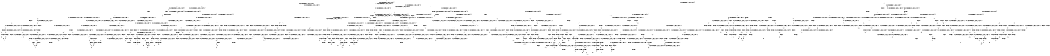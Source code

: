 digraph BCG {
size = "7, 10.5";
center = TRUE;
node [shape = circle];
0 [peripheries = 2];
0 -> 1 [label = "EX !0 !ATOMIC_EXCH_BRANCH (1, +1, TRUE, +0, 2, TRUE) !{0}"];
0 -> 2 [label = "EX !2 !ATOMIC_EXCH_BRANCH (1, +0, FALSE, +0, 1, TRUE) !{0}"];
0 -> 3 [label = "EX !1 !ATOMIC_EXCH_BRANCH (2, +1, TRUE, +0, 2, TRUE) !{0}"];
0 -> 4 [label = "EX !0 !ATOMIC_EXCH_BRANCH (1, +1, TRUE, +0, 2, TRUE) !{0}"];
1 -> 5 [label = "EX !2 !ATOMIC_EXCH_BRANCH (1, +0, FALSE, +0, 1, FALSE) !{0}"];
1 -> 6 [label = "EX !1 !ATOMIC_EXCH_BRANCH (2, +1, TRUE, +0, 2, TRUE) !{0}"];
1 -> 7 [label = "TERMINATE !0"];
2 -> 2 [label = "EX !2 !ATOMIC_EXCH_BRANCH (1, +0, FALSE, +0, 1, TRUE) !{0, 2}"];
2 -> 8 [label = "EX !0 !ATOMIC_EXCH_BRANCH (1, +1, TRUE, +0, 2, TRUE) !{0, 2}"];
2 -> 9 [label = "EX !1 !ATOMIC_EXCH_BRANCH (2, +1, TRUE, +0, 2, TRUE) !{0, 2}"];
2 -> 10 [label = "EX !0 !ATOMIC_EXCH_BRANCH (1, +1, TRUE, +0, 2, TRUE) !{0, 2}"];
3 -> 11 [label = "EX !0 !ATOMIC_EXCH_BRANCH (1, +1, TRUE, +0, 2, TRUE) !{0, 1}"];
3 -> 12 [label = "EX !2 !ATOMIC_EXCH_BRANCH (1, +0, FALSE, +0, 1, TRUE) !{0, 1}"];
3 -> 13 [label = "TERMINATE !1"];
3 -> 14 [label = "EX !0 !ATOMIC_EXCH_BRANCH (1, +1, TRUE, +0, 2, TRUE) !{0, 1}"];
4 -> 15 [label = "EX !2 !ATOMIC_EXCH_BRANCH (1, +0, FALSE, +0, 1, FALSE) !{0}"];
4 -> 16 [label = "EX !1 !ATOMIC_EXCH_BRANCH (2, +1, TRUE, +0, 2, TRUE) !{0}"];
4 -> 17 [label = "TERMINATE !0"];
5 -> 18 [label = "EX !2 !ATOMIC_EXCH_BRANCH (2, +0, FALSE, +0, 1, TRUE) !{0, 2}"];
5 -> 19 [label = "EX !1 !ATOMIC_EXCH_BRANCH (2, +1, TRUE, +0, 2, TRUE) !{0, 2}"];
5 -> 20 [label = "TERMINATE !0"];
6 -> 21 [label = "EX !2 !ATOMIC_EXCH_BRANCH (1, +0, FALSE, +0, 1, FALSE) !{0, 1}"];
6 -> 22 [label = "TERMINATE !0"];
6 -> 23 [label = "TERMINATE !1"];
7 -> 24 [label = "EX !1 !ATOMIC_EXCH_BRANCH (2, +1, TRUE, +0, 2, TRUE) !{1}"];
7 -> 25 [label = "EX !2 !ATOMIC_EXCH_BRANCH (1, +0, FALSE, +0, 1, FALSE) !{1}"];
7 -> 26 [label = "EX !1 !ATOMIC_EXCH_BRANCH (2, +1, TRUE, +0, 2, TRUE) !{1}"];
8 -> 5 [label = "EX !2 !ATOMIC_EXCH_BRANCH (1, +0, FALSE, +0, 1, FALSE) !{0, 2}"];
8 -> 27 [label = "EX !1 !ATOMIC_EXCH_BRANCH (2, +1, TRUE, +0, 2, TRUE) !{0, 2}"];
8 -> 28 [label = "TERMINATE !0"];
9 -> 12 [label = "EX !2 !ATOMIC_EXCH_BRANCH (1, +0, FALSE, +0, 1, TRUE) !{0, 1, 2}"];
9 -> 29 [label = "EX !0 !ATOMIC_EXCH_BRANCH (1, +1, TRUE, +0, 2, TRUE) !{0, 1, 2}"];
9 -> 30 [label = "TERMINATE !1"];
9 -> 31 [label = "EX !0 !ATOMIC_EXCH_BRANCH (1, +1, TRUE, +0, 2, TRUE) !{0, 1, 2}"];
10 -> 32 [label = "EX !2 !ATOMIC_EXCH_BRANCH (1, +0, FALSE, +0, 1, FALSE) !{0, 2}"];
10 -> 33 [label = "EX !2 !ATOMIC_EXCH_BRANCH (1, +0, FALSE, +0, 1, FALSE) !{0, 2}"];
10 -> 34 [label = "EX !1 !ATOMIC_EXCH_BRANCH (2, +1, TRUE, +0, 2, TRUE) !{0, 2}"];
10 -> 35 [label = "TERMINATE !0"];
11 -> 21 [label = "EX !2 !ATOMIC_EXCH_BRANCH (1, +0, FALSE, +0, 1, FALSE) !{0, 1}"];
11 -> 22 [label = "TERMINATE !0"];
11 -> 23 [label = "TERMINATE !1"];
12 -> 12 [label = "EX !2 !ATOMIC_EXCH_BRANCH (1, +0, FALSE, +0, 1, TRUE) !{0, 1, 2}"];
12 -> 29 [label = "EX !0 !ATOMIC_EXCH_BRANCH (1, +1, TRUE, +0, 2, TRUE) !{0, 1, 2}"];
12 -> 30 [label = "TERMINATE !1"];
12 -> 31 [label = "EX !0 !ATOMIC_EXCH_BRANCH (1, +1, TRUE, +0, 2, TRUE) !{0, 1, 2}"];
13 -> 36 [label = "EX !0 !ATOMIC_EXCH_BRANCH (1, +1, TRUE, +0, 2, TRUE) !{0}"];
13 -> 37 [label = "EX !2 !ATOMIC_EXCH_BRANCH (1, +0, FALSE, +0, 1, TRUE) !{0}"];
13 -> 38 [label = "EX !0 !ATOMIC_EXCH_BRANCH (1, +1, TRUE, +0, 2, TRUE) !{0}"];
14 -> 39 [label = "EX !2 !ATOMIC_EXCH_BRANCH (1, +0, FALSE, +0, 1, FALSE) !{0, 1}"];
14 -> 40 [label = "TERMINATE !0"];
14 -> 41 [label = "TERMINATE !1"];
15 -> 42 [label = "EX !2 !ATOMIC_EXCH_BRANCH (2, +0, FALSE, +0, 1, TRUE) !{0, 2}"];
15 -> 43 [label = "EX !1 !ATOMIC_EXCH_BRANCH (2, +1, TRUE, +0, 2, TRUE) !{0, 2}"];
15 -> 44 [label = "TERMINATE !0"];
16 -> 45 [label = "EX !2 !ATOMIC_EXCH_BRANCH (1, +0, FALSE, +0, 1, FALSE) !{0, 1}"];
16 -> 46 [label = "TERMINATE !0"];
16 -> 47 [label = "TERMINATE !1"];
17 -> 48 [label = "EX !1 !ATOMIC_EXCH_BRANCH (2, +1, TRUE, +0, 2, TRUE) !{1}"];
17 -> 49 [label = "EX !2 !ATOMIC_EXCH_BRANCH (1, +0, FALSE, +0, 1, FALSE) !{1}"];
18 -> 5 [label = "EX !2 !ATOMIC_EXCH_BRANCH (1, +0, FALSE, +0, 1, FALSE) !{0, 2}"];
18 -> 27 [label = "EX !1 !ATOMIC_EXCH_BRANCH (2, +1, TRUE, +0, 2, TRUE) !{0, 2}"];
18 -> 28 [label = "TERMINATE !0"];
19 -> 50 [label = "EX !2 !ATOMIC_EXCH_BRANCH (2, +0, FALSE, +0, 1, FALSE) !{0, 1, 2}"];
19 -> 51 [label = "TERMINATE !0"];
19 -> 52 [label = "TERMINATE !1"];
20 -> 53 [label = "EX !2 !ATOMIC_EXCH_BRANCH (2, +0, FALSE, +0, 1, TRUE) !{1, 2}"];
20 -> 54 [label = "EX !1 !ATOMIC_EXCH_BRANCH (2, +1, TRUE, +0, 2, TRUE) !{1, 2}"];
20 -> 55 [label = "EX !1 !ATOMIC_EXCH_BRANCH (2, +1, TRUE, +0, 2, TRUE) !{1, 2}"];
21 -> 50 [label = "EX !2 !ATOMIC_EXCH_BRANCH (2, +0, FALSE, +0, 1, FALSE) !{0, 1, 2}"];
21 -> 51 [label = "TERMINATE !0"];
21 -> 52 [label = "TERMINATE !1"];
22 -> 56 [label = "EX !2 !ATOMIC_EXCH_BRANCH (1, +0, FALSE, +0, 1, FALSE) !{1}"];
22 -> 57 [label = "TERMINATE !1"];
23 -> 58 [label = "EX !2 !ATOMIC_EXCH_BRANCH (1, +0, FALSE, +0, 1, FALSE) !{0}"];
23 -> 59 [label = "TERMINATE !0"];
24 -> 56 [label = "EX !2 !ATOMIC_EXCH_BRANCH (1, +0, FALSE, +0, 1, FALSE) !{1}"];
24 -> 57 [label = "TERMINATE !1"];
25 -> 53 [label = "EX !2 !ATOMIC_EXCH_BRANCH (2, +0, FALSE, +0, 1, TRUE) !{1, 2}"];
25 -> 54 [label = "EX !1 !ATOMIC_EXCH_BRANCH (2, +1, TRUE, +0, 2, TRUE) !{1, 2}"];
25 -> 55 [label = "EX !1 !ATOMIC_EXCH_BRANCH (2, +1, TRUE, +0, 2, TRUE) !{1, 2}"];
26 -> 60 [label = "EX !2 !ATOMIC_EXCH_BRANCH (1, +0, FALSE, +0, 1, FALSE) !{1}"];
26 -> 61 [label = "TERMINATE !1"];
27 -> 21 [label = "EX !2 !ATOMIC_EXCH_BRANCH (1, +0, FALSE, +0, 1, FALSE) !{0, 1, 2}"];
27 -> 62 [label = "TERMINATE !0"];
27 -> 63 [label = "TERMINATE !1"];
28 -> 25 [label = "EX !2 !ATOMIC_EXCH_BRANCH (1, +0, FALSE, +0, 1, FALSE) !{1, 2}"];
28 -> 64 [label = "EX !1 !ATOMIC_EXCH_BRANCH (2, +1, TRUE, +0, 2, TRUE) !{1, 2}"];
28 -> 65 [label = "EX !1 !ATOMIC_EXCH_BRANCH (2, +1, TRUE, +0, 2, TRUE) !{1, 2}"];
29 -> 21 [label = "EX !2 !ATOMIC_EXCH_BRANCH (1, +0, FALSE, +0, 1, FALSE) !{0, 1, 2}"];
29 -> 62 [label = "TERMINATE !0"];
29 -> 63 [label = "TERMINATE !1"];
30 -> 37 [label = "EX !2 !ATOMIC_EXCH_BRANCH (1, +0, FALSE, +0, 1, TRUE) !{0, 2}"];
30 -> 66 [label = "EX !0 !ATOMIC_EXCH_BRANCH (1, +1, TRUE, +0, 2, TRUE) !{0, 2}"];
30 -> 67 [label = "EX !0 !ATOMIC_EXCH_BRANCH (1, +1, TRUE, +0, 2, TRUE) !{0, 2}"];
31 -> 68 [label = "EX !2 !ATOMIC_EXCH_BRANCH (1, +0, FALSE, +0, 1, FALSE) !{0, 1, 2}"];
31 -> 69 [label = "TERMINATE !0"];
31 -> 70 [label = "TERMINATE !1"];
32 -> 71 [label = "EX !2 !ATOMIC_EXCH_BRANCH (2, +0, FALSE, +0, 1, TRUE) !{0, 2}"];
32 -> 72 [label = "EX !1 !ATOMIC_EXCH_BRANCH (2, +1, TRUE, +0, 2, TRUE) !{0, 2}"];
32 -> 73 [label = "TERMINATE !0"];
33 -> 71 [label = "EX !2 !ATOMIC_EXCH_BRANCH (2, +0, FALSE, +0, 1, TRUE) !{0, 2}"];
33 -> 74 [label = "EX !2 !ATOMIC_EXCH_BRANCH (2, +0, FALSE, +0, 1, TRUE) !{0, 2}"];
33 -> 75 [label = "EX !1 !ATOMIC_EXCH_BRANCH (2, +1, TRUE, +0, 2, TRUE) !{0, 2}"];
33 -> 76 [label = "TERMINATE !0"];
34 -> 77 [label = "EX !2 !ATOMIC_EXCH_BRANCH (1, +0, FALSE, +0, 1, FALSE) !{0, 1, 2}"];
34 -> 78 [label = "TERMINATE !0"];
34 -> 79 [label = "TERMINATE !1"];
35 -> 80 [label = "EX !2 !ATOMIC_EXCH_BRANCH (1, +0, FALSE, +0, 1, FALSE) !{1, 2}"];
35 -> 81 [label = "EX !1 !ATOMIC_EXCH_BRANCH (2, +1, TRUE, +0, 2, TRUE) !{1, 2}"];
36 -> 58 [label = "EX !2 !ATOMIC_EXCH_BRANCH (1, +0, FALSE, +0, 1, FALSE) !{0}"];
36 -> 59 [label = "TERMINATE !0"];
37 -> 37 [label = "EX !2 !ATOMIC_EXCH_BRANCH (1, +0, FALSE, +0, 1, TRUE) !{0, 2}"];
37 -> 66 [label = "EX !0 !ATOMIC_EXCH_BRANCH (1, +1, TRUE, +0, 2, TRUE) !{0, 2}"];
37 -> 67 [label = "EX !0 !ATOMIC_EXCH_BRANCH (1, +1, TRUE, +0, 2, TRUE) !{0, 2}"];
38 -> 82 [label = "EX !2 !ATOMIC_EXCH_BRANCH (1, +0, FALSE, +0, 1, FALSE) !{0}"];
38 -> 83 [label = "TERMINATE !0"];
39 -> 84 [label = "EX !2 !ATOMIC_EXCH_BRANCH (2, +0, FALSE, +0, 1, FALSE) !{0, 1, 2}"];
39 -> 85 [label = "TERMINATE !0"];
39 -> 86 [label = "TERMINATE !1"];
40 -> 87 [label = "EX !2 !ATOMIC_EXCH_BRANCH (1, +0, FALSE, +0, 1, FALSE) !{1}"];
40 -> 88 [label = "TERMINATE !1"];
41 -> 89 [label = "EX !2 !ATOMIC_EXCH_BRANCH (1, +0, FALSE, +0, 1, FALSE) !{0}"];
41 -> 90 [label = "TERMINATE !0"];
42 -> 15 [label = "EX !2 !ATOMIC_EXCH_BRANCH (1, +0, FALSE, +0, 1, FALSE) !{0, 2}"];
42 -> 91 [label = "EX !1 !ATOMIC_EXCH_BRANCH (2, +1, TRUE, +0, 2, TRUE) !{0, 2}"];
42 -> 92 [label = "TERMINATE !0"];
43 -> 93 [label = "EX !2 !ATOMIC_EXCH_BRANCH (2, +0, FALSE, +0, 1, FALSE) !{0, 1, 2}"];
43 -> 94 [label = "TERMINATE !0"];
43 -> 95 [label = "TERMINATE !1"];
44 -> 96 [label = "EX !2 !ATOMIC_EXCH_BRANCH (2, +0, FALSE, +0, 1, TRUE) !{1, 2}"];
44 -> 97 [label = "EX !1 !ATOMIC_EXCH_BRANCH (2, +1, TRUE, +0, 2, TRUE) !{1, 2}"];
45 -> 93 [label = "EX !2 !ATOMIC_EXCH_BRANCH (2, +0, FALSE, +0, 1, FALSE) !{0, 1, 2}"];
45 -> 94 [label = "TERMINATE !0"];
45 -> 95 [label = "TERMINATE !1"];
46 -> 98 [label = "EX !2 !ATOMIC_EXCH_BRANCH (1, +0, FALSE, +0, 1, FALSE) !{1}"];
46 -> 99 [label = "TERMINATE !1"];
47 -> 82 [label = "EX !2 !ATOMIC_EXCH_BRANCH (1, +0, FALSE, +0, 1, FALSE) !{0}"];
47 -> 83 [label = "TERMINATE !0"];
48 -> 98 [label = "EX !2 !ATOMIC_EXCH_BRANCH (1, +0, FALSE, +0, 1, FALSE) !{1}"];
48 -> 99 [label = "TERMINATE !1"];
49 -> 96 [label = "EX !2 !ATOMIC_EXCH_BRANCH (2, +0, FALSE, +0, 1, TRUE) !{1, 2}"];
49 -> 97 [label = "EX !1 !ATOMIC_EXCH_BRANCH (2, +1, TRUE, +0, 2, TRUE) !{1, 2}"];
50 -> 100 [label = "TERMINATE !0"];
50 -> 101 [label = "TERMINATE !2"];
50 -> 102 [label = "TERMINATE !1"];
51 -> 103 [label = "EX !2 !ATOMIC_EXCH_BRANCH (2, +0, FALSE, +0, 1, FALSE) !{1, 2}"];
51 -> 104 [label = "TERMINATE !1"];
52 -> 105 [label = "EX !2 !ATOMIC_EXCH_BRANCH (2, +0, FALSE, +0, 1, FALSE) !{0, 2}"];
52 -> 106 [label = "TERMINATE !0"];
53 -> 25 [label = "EX !2 !ATOMIC_EXCH_BRANCH (1, +0, FALSE, +0, 1, FALSE) !{1, 2}"];
53 -> 64 [label = "EX !1 !ATOMIC_EXCH_BRANCH (2, +1, TRUE, +0, 2, TRUE) !{1, 2}"];
53 -> 65 [label = "EX !1 !ATOMIC_EXCH_BRANCH (2, +1, TRUE, +0, 2, TRUE) !{1, 2}"];
54 -> 103 [label = "EX !2 !ATOMIC_EXCH_BRANCH (2, +0, FALSE, +0, 1, FALSE) !{1, 2}"];
54 -> 104 [label = "TERMINATE !1"];
55 -> 107 [label = "EX !2 !ATOMIC_EXCH_BRANCH (2, +0, FALSE, +0, 1, FALSE) !{1, 2}"];
55 -> 108 [label = "EX !2 !ATOMIC_EXCH_BRANCH (2, +0, FALSE, +0, 1, FALSE) !{1, 2}"];
55 -> 109 [label = "TERMINATE !1"];
56 -> 103 [label = "EX !2 !ATOMIC_EXCH_BRANCH (2, +0, FALSE, +0, 1, FALSE) !{1, 2}"];
56 -> 104 [label = "TERMINATE !1"];
57 -> 110 [label = "EX !2 !ATOMIC_EXCH_BRANCH (1, +0, FALSE, +0, 1, FALSE) !{2}"];
57 -> 111 [label = "EX !2 !ATOMIC_EXCH_BRANCH (1, +0, FALSE, +0, 1, FALSE) !{2}"];
58 -> 105 [label = "EX !2 !ATOMIC_EXCH_BRANCH (2, +0, FALSE, +0, 1, FALSE) !{0, 2}"];
58 -> 106 [label = "TERMINATE !0"];
59 -> 112 [label = "EX !2 !ATOMIC_EXCH_BRANCH (1, +0, FALSE, +0, 1, FALSE) !{1, 2}"];
60 -> 113 [label = "EX !2 !ATOMIC_EXCH_BRANCH (2, +0, FALSE, +0, 1, FALSE) !{1, 2}"];
60 -> 114 [label = "TERMINATE !1"];
61 -> 115 [label = "EX !2 !ATOMIC_EXCH_BRANCH (1, +0, FALSE, +0, 1, FALSE) !{2}"];
62 -> 56 [label = "EX !2 !ATOMIC_EXCH_BRANCH (1, +0, FALSE, +0, 1, FALSE) !{1, 2}"];
62 -> 116 [label = "TERMINATE !1"];
63 -> 58 [label = "EX !2 !ATOMIC_EXCH_BRANCH (1, +0, FALSE, +0, 1, FALSE) !{0, 2}"];
63 -> 117 [label = "TERMINATE !0"];
64 -> 56 [label = "EX !2 !ATOMIC_EXCH_BRANCH (1, +0, FALSE, +0, 1, FALSE) !{1, 2}"];
64 -> 116 [label = "TERMINATE !1"];
65 -> 118 [label = "EX !2 !ATOMIC_EXCH_BRANCH (1, +0, FALSE, +0, 1, FALSE) !{1, 2}"];
65 -> 119 [label = "EX !2 !ATOMIC_EXCH_BRANCH (1, +0, FALSE, +0, 1, FALSE) !{1, 2}"];
65 -> 120 [label = "TERMINATE !1"];
66 -> 58 [label = "EX !2 !ATOMIC_EXCH_BRANCH (1, +0, FALSE, +0, 1, FALSE) !{0, 2}"];
66 -> 117 [label = "TERMINATE !0"];
67 -> 121 [label = "EX !2 !ATOMIC_EXCH_BRANCH (1, +0, FALSE, +0, 1, FALSE) !{0, 2}"];
67 -> 122 [label = "EX !2 !ATOMIC_EXCH_BRANCH (1, +0, FALSE, +0, 1, FALSE) !{0, 2}"];
67 -> 123 [label = "TERMINATE !0"];
68 -> 124 [label = "EX !2 !ATOMIC_EXCH_BRANCH (2, +0, FALSE, +0, 1, FALSE) !{0, 1, 2}"];
68 -> 125 [label = "TERMINATE !0"];
68 -> 126 [label = "TERMINATE !1"];
69 -> 127 [label = "EX !2 !ATOMIC_EXCH_BRANCH (1, +0, FALSE, +0, 1, FALSE) !{1, 2}"];
69 -> 128 [label = "TERMINATE !1"];
70 -> 129 [label = "EX !2 !ATOMIC_EXCH_BRANCH (1, +0, FALSE, +0, 1, FALSE) !{0, 2}"];
70 -> 130 [label = "TERMINATE !0"];
71 -> 32 [label = "EX !2 !ATOMIC_EXCH_BRANCH (1, +0, FALSE, +0, 1, FALSE) !{0, 2}"];
71 -> 131 [label = "EX !1 !ATOMIC_EXCH_BRANCH (2, +1, TRUE, +0, 2, TRUE) !{0, 2}"];
71 -> 132 [label = "TERMINATE !0"];
72 -> 133 [label = "EX !2 !ATOMIC_EXCH_BRANCH (2, +0, FALSE, +0, 1, FALSE) !{0, 1, 2}"];
72 -> 134 [label = "TERMINATE !0"];
72 -> 135 [label = "TERMINATE !1"];
73 -> 136 [label = "EX !2 !ATOMIC_EXCH_BRANCH (2, +0, FALSE, +0, 1, TRUE) !{1, 2}"];
73 -> 137 [label = "EX !1 !ATOMIC_EXCH_BRANCH (2, +1, TRUE, +0, 2, TRUE) !{1, 2}"];
74 -> 32 [label = "EX !2 !ATOMIC_EXCH_BRANCH (1, +0, FALSE, +0, 1, FALSE) !{0, 2}"];
74 -> 33 [label = "EX !2 !ATOMIC_EXCH_BRANCH (1, +0, FALSE, +0, 1, FALSE) !{0, 2}"];
74 -> 34 [label = "EX !1 !ATOMIC_EXCH_BRANCH (2, +1, TRUE, +0, 2, TRUE) !{0, 2}"];
74 -> 35 [label = "TERMINATE !0"];
75 -> 138 [label = "EX !2 !ATOMIC_EXCH_BRANCH (2, +0, FALSE, +0, 1, FALSE) !{0, 1, 2}"];
75 -> 139 [label = "TERMINATE !0"];
75 -> 140 [label = "TERMINATE !1"];
76 -> 141 [label = "EX !2 !ATOMIC_EXCH_BRANCH (2, +0, FALSE, +0, 1, TRUE) !{1, 2}"];
76 -> 142 [label = "EX !1 !ATOMIC_EXCH_BRANCH (2, +1, TRUE, +0, 2, TRUE) !{1, 2}"];
77 -> 138 [label = "EX !2 !ATOMIC_EXCH_BRANCH (2, +0, FALSE, +0, 1, FALSE) !{0, 1, 2}"];
77 -> 139 [label = "TERMINATE !0"];
77 -> 140 [label = "TERMINATE !1"];
78 -> 143 [label = "EX !2 !ATOMIC_EXCH_BRANCH (1, +0, FALSE, +0, 1, FALSE) !{1, 2}"];
78 -> 144 [label = "TERMINATE !1"];
79 -> 121 [label = "EX !2 !ATOMIC_EXCH_BRANCH (1, +0, FALSE, +0, 1, FALSE) !{0, 2}"];
79 -> 122 [label = "EX !2 !ATOMIC_EXCH_BRANCH (1, +0, FALSE, +0, 1, FALSE) !{0, 2}"];
79 -> 123 [label = "TERMINATE !0"];
80 -> 141 [label = "EX !2 !ATOMIC_EXCH_BRANCH (2, +0, FALSE, +0, 1, TRUE) !{1, 2}"];
80 -> 142 [label = "EX !1 !ATOMIC_EXCH_BRANCH (2, +1, TRUE, +0, 2, TRUE) !{1, 2}"];
81 -> 143 [label = "EX !2 !ATOMIC_EXCH_BRANCH (1, +0, FALSE, +0, 1, FALSE) !{1, 2}"];
81 -> 144 [label = "TERMINATE !1"];
82 -> 145 [label = "EX !2 !ATOMIC_EXCH_BRANCH (2, +0, FALSE, +0, 1, FALSE) !{0, 2}"];
82 -> 146 [label = "TERMINATE !0"];
83 -> 147 [label = "EX !2 !ATOMIC_EXCH_BRANCH (1, +0, FALSE, +0, 1, FALSE) !{1, 2}"];
84 -> 148 [label = "TERMINATE !0"];
84 -> 149 [label = "TERMINATE !2"];
84 -> 150 [label = "TERMINATE !1"];
85 -> 151 [label = "EX !2 !ATOMIC_EXCH_BRANCH (2, +0, FALSE, +0, 1, FALSE) !{1, 2}"];
85 -> 152 [label = "TERMINATE !1"];
86 -> 153 [label = "EX !2 !ATOMIC_EXCH_BRANCH (2, +0, FALSE, +0, 1, FALSE) !{0, 2}"];
86 -> 154 [label = "TERMINATE !0"];
87 -> 151 [label = "EX !2 !ATOMIC_EXCH_BRANCH (2, +0, FALSE, +0, 1, FALSE) !{1, 2}"];
87 -> 152 [label = "TERMINATE !1"];
88 -> 155 [label = "EX !2 !ATOMIC_EXCH_BRANCH (1, +0, FALSE, +0, 1, FALSE) !{2}"];
89 -> 153 [label = "EX !2 !ATOMIC_EXCH_BRANCH (2, +0, FALSE, +0, 1, FALSE) !{0, 2}"];
89 -> 154 [label = "TERMINATE !0"];
90 -> 156 [label = "EX !2 !ATOMIC_EXCH_BRANCH (1, +0, FALSE, +0, 1, FALSE) !{1, 2}"];
91 -> 45 [label = "EX !2 !ATOMIC_EXCH_BRANCH (1, +0, FALSE, +0, 1, FALSE) !{0, 1, 2}"];
91 -> 157 [label = "TERMINATE !0"];
91 -> 158 [label = "TERMINATE !1"];
92 -> 49 [label = "EX !2 !ATOMIC_EXCH_BRANCH (1, +0, FALSE, +0, 1, FALSE) !{1, 2}"];
92 -> 159 [label = "EX !1 !ATOMIC_EXCH_BRANCH (2, +1, TRUE, +0, 2, TRUE) !{1, 2}"];
93 -> 160 [label = "TERMINATE !0"];
93 -> 161 [label = "TERMINATE !2"];
93 -> 162 [label = "TERMINATE !1"];
94 -> 163 [label = "EX !2 !ATOMIC_EXCH_BRANCH (2, +0, FALSE, +0, 1, FALSE) !{1, 2}"];
94 -> 164 [label = "TERMINATE !1"];
95 -> 145 [label = "EX !2 !ATOMIC_EXCH_BRANCH (2, +0, FALSE, +0, 1, FALSE) !{0, 2}"];
95 -> 146 [label = "TERMINATE !0"];
96 -> 49 [label = "EX !2 !ATOMIC_EXCH_BRANCH (1, +0, FALSE, +0, 1, FALSE) !{1, 2}"];
96 -> 159 [label = "EX !1 !ATOMIC_EXCH_BRANCH (2, +1, TRUE, +0, 2, TRUE) !{1, 2}"];
97 -> 163 [label = "EX !2 !ATOMIC_EXCH_BRANCH (2, +0, FALSE, +0, 1, FALSE) !{1, 2}"];
97 -> 164 [label = "TERMINATE !1"];
98 -> 163 [label = "EX !2 !ATOMIC_EXCH_BRANCH (2, +0, FALSE, +0, 1, FALSE) !{1, 2}"];
98 -> 164 [label = "TERMINATE !1"];
99 -> 165 [label = "EX !2 !ATOMIC_EXCH_BRANCH (1, +0, FALSE, +0, 1, FALSE) !{2}"];
100 -> 166 [label = "TERMINATE !2"];
100 -> 167 [label = "TERMINATE !1"];
101 -> 168 [label = "TERMINATE !0"];
101 -> 169 [label = "TERMINATE !1"];
102 -> 170 [label = "TERMINATE !0"];
102 -> 171 [label = "TERMINATE !2"];
103 -> 166 [label = "TERMINATE !2"];
103 -> 167 [label = "TERMINATE !1"];
104 -> 172 [label = "EX !2 !ATOMIC_EXCH_BRANCH (2, +0, FALSE, +0, 1, FALSE) !{2}"];
104 -> 173 [label = "EX !2 !ATOMIC_EXCH_BRANCH (2, +0, FALSE, +0, 1, FALSE) !{2}"];
105 -> 170 [label = "TERMINATE !0"];
105 -> 171 [label = "TERMINATE !2"];
106 -> 174 [label = "EX !2 !ATOMIC_EXCH_BRANCH (2, +0, FALSE, +0, 1, FALSE) !{1, 2}"];
107 -> 175 [label = "TERMINATE !2"];
107 -> 176 [label = "TERMINATE !1"];
108 -> 177 [label = "TERMINATE !2"];
108 -> 178 [label = "TERMINATE !1"];
109 -> 179 [label = "EX !2 !ATOMIC_EXCH_BRANCH (2, +0, FALSE, +0, 1, FALSE) !{2}"];
110 -> 172 [label = "EX !2 !ATOMIC_EXCH_BRANCH (2, +0, FALSE, +0, 1, FALSE) !{2}"];
110 -> 173 [label = "EX !2 !ATOMIC_EXCH_BRANCH (2, +0, FALSE, +0, 1, FALSE) !{2}"];
111 -> 173 [label = "EX !2 !ATOMIC_EXCH_BRANCH (2, +0, FALSE, +0, 1, FALSE) !{2}"];
112 -> 174 [label = "EX !2 !ATOMIC_EXCH_BRANCH (2, +0, FALSE, +0, 1, FALSE) !{1, 2}"];
113 -> 180 [label = "TERMINATE !2"];
113 -> 181 [label = "TERMINATE !1"];
114 -> 182 [label = "EX !2 !ATOMIC_EXCH_BRANCH (2, +0, FALSE, +0, 1, FALSE) !{2}"];
115 -> 182 [label = "EX !2 !ATOMIC_EXCH_BRANCH (2, +0, FALSE, +0, 1, FALSE) !{2}"];
116 -> 110 [label = "EX !2 !ATOMIC_EXCH_BRANCH (1, +0, FALSE, +0, 1, FALSE) !{2}"];
116 -> 111 [label = "EX !2 !ATOMIC_EXCH_BRANCH (1, +0, FALSE, +0, 1, FALSE) !{2}"];
117 -> 112 [label = "EX !2 !ATOMIC_EXCH_BRANCH (1, +0, FALSE, +0, 1, FALSE) !{1, 2}"];
118 -> 107 [label = "EX !2 !ATOMIC_EXCH_BRANCH (2, +0, FALSE, +0, 1, FALSE) !{1, 2}"];
118 -> 183 [label = "TERMINATE !1"];
119 -> 107 [label = "EX !2 !ATOMIC_EXCH_BRANCH (2, +0, FALSE, +0, 1, FALSE) !{1, 2}"];
119 -> 108 [label = "EX !2 !ATOMIC_EXCH_BRANCH (2, +0, FALSE, +0, 1, FALSE) !{1, 2}"];
119 -> 109 [label = "TERMINATE !1"];
120 -> 184 [label = "EX !2 !ATOMIC_EXCH_BRANCH (1, +0, FALSE, +0, 1, FALSE) !{2}"];
121 -> 185 [label = "EX !2 !ATOMIC_EXCH_BRANCH (2, +0, FALSE, +0, 1, FALSE) !{0, 2}"];
121 -> 186 [label = "TERMINATE !0"];
122 -> 185 [label = "EX !2 !ATOMIC_EXCH_BRANCH (2, +0, FALSE, +0, 1, FALSE) !{0, 2}"];
122 -> 187 [label = "EX !2 !ATOMIC_EXCH_BRANCH (2, +0, FALSE, +0, 1, FALSE) !{0, 2}"];
122 -> 188 [label = "TERMINATE !0"];
123 -> 189 [label = "EX !2 !ATOMIC_EXCH_BRANCH (1, +0, FALSE, +0, 1, FALSE) !{1, 2}"];
124 -> 190 [label = "TERMINATE !0"];
124 -> 191 [label = "TERMINATE !2"];
124 -> 192 [label = "TERMINATE !1"];
125 -> 193 [label = "EX !2 !ATOMIC_EXCH_BRANCH (2, +0, FALSE, +0, 1, FALSE) !{1, 2}"];
125 -> 194 [label = "TERMINATE !1"];
126 -> 195 [label = "EX !2 !ATOMIC_EXCH_BRANCH (2, +0, FALSE, +0, 1, FALSE) !{0, 2}"];
126 -> 196 [label = "TERMINATE !0"];
127 -> 193 [label = "EX !2 !ATOMIC_EXCH_BRANCH (2, +0, FALSE, +0, 1, FALSE) !{1, 2}"];
127 -> 194 [label = "TERMINATE !1"];
128 -> 197 [label = "EX !2 !ATOMIC_EXCH_BRANCH (1, +0, FALSE, +0, 1, FALSE) !{2}"];
129 -> 195 [label = "EX !2 !ATOMIC_EXCH_BRANCH (2, +0, FALSE, +0, 1, FALSE) !{0, 2}"];
129 -> 196 [label = "TERMINATE !0"];
130 -> 198 [label = "EX !2 !ATOMIC_EXCH_BRANCH (1, +0, FALSE, +0, 1, FALSE) !{1, 2}"];
131 -> 199 [label = "EX !2 !ATOMIC_EXCH_BRANCH (1, +0, FALSE, +0, 1, FALSE) !{0, 1, 2}"];
131 -> 200 [label = "TERMINATE !0"];
131 -> 201 [label = "TERMINATE !1"];
132 -> 202 [label = "EX !2 !ATOMIC_EXCH_BRANCH (1, +0, FALSE, +0, 1, FALSE) !{1, 2}"];
132 -> 203 [label = "EX !1 !ATOMIC_EXCH_BRANCH (2, +1, TRUE, +0, 2, TRUE) !{1, 2}"];
133 -> 204 [label = "TERMINATE !0"];
133 -> 205 [label = "TERMINATE !2"];
133 -> 206 [label = "TERMINATE !1"];
134 -> 207 [label = "EX !2 !ATOMIC_EXCH_BRANCH (2, +0, FALSE, +0, 1, FALSE) !{1, 2}"];
134 -> 208 [label = "TERMINATE !1"];
135 -> 185 [label = "EX !2 !ATOMIC_EXCH_BRANCH (2, +0, FALSE, +0, 1, FALSE) !{0, 2}"];
135 -> 186 [label = "TERMINATE !0"];
136 -> 202 [label = "EX !2 !ATOMIC_EXCH_BRANCH (1, +0, FALSE, +0, 1, FALSE) !{1, 2}"];
136 -> 203 [label = "EX !1 !ATOMIC_EXCH_BRANCH (2, +1, TRUE, +0, 2, TRUE) !{1, 2}"];
137 -> 207 [label = "EX !2 !ATOMIC_EXCH_BRANCH (2, +0, FALSE, +0, 1, FALSE) !{1, 2}"];
137 -> 208 [label = "TERMINATE !1"];
138 -> 209 [label = "TERMINATE !0"];
138 -> 210 [label = "TERMINATE !2"];
138 -> 211 [label = "TERMINATE !1"];
139 -> 212 [label = "EX !2 !ATOMIC_EXCH_BRANCH (2, +0, FALSE, +0, 1, FALSE) !{1, 2}"];
139 -> 213 [label = "TERMINATE !1"];
140 -> 185 [label = "EX !2 !ATOMIC_EXCH_BRANCH (2, +0, FALSE, +0, 1, FALSE) !{0, 2}"];
140 -> 187 [label = "EX !2 !ATOMIC_EXCH_BRANCH (2, +0, FALSE, +0, 1, FALSE) !{0, 2}"];
140 -> 188 [label = "TERMINATE !0"];
141 -> 80 [label = "EX !2 !ATOMIC_EXCH_BRANCH (1, +0, FALSE, +0, 1, FALSE) !{1, 2}"];
141 -> 81 [label = "EX !1 !ATOMIC_EXCH_BRANCH (2, +1, TRUE, +0, 2, TRUE) !{1, 2}"];
142 -> 212 [label = "EX !2 !ATOMIC_EXCH_BRANCH (2, +0, FALSE, +0, 1, FALSE) !{1, 2}"];
142 -> 213 [label = "TERMINATE !1"];
143 -> 212 [label = "EX !2 !ATOMIC_EXCH_BRANCH (2, +0, FALSE, +0, 1, FALSE) !{1, 2}"];
143 -> 213 [label = "TERMINATE !1"];
144 -> 214 [label = "EX !2 !ATOMIC_EXCH_BRANCH (1, +0, FALSE, +0, 1, FALSE) !{2}"];
145 -> 215 [label = "TERMINATE !0"];
145 -> 216 [label = "TERMINATE !2"];
146 -> 217 [label = "EX !2 !ATOMIC_EXCH_BRANCH (2, +0, FALSE, +0, 1, FALSE) !{1, 2}"];
147 -> 217 [label = "EX !2 !ATOMIC_EXCH_BRANCH (2, +0, FALSE, +0, 1, FALSE) !{1, 2}"];
148 -> 218 [label = "TERMINATE !2"];
148 -> 219 [label = "TERMINATE !1"];
149 -> 220 [label = "TERMINATE !0"];
149 -> 221 [label = "TERMINATE !1"];
150 -> 222 [label = "TERMINATE !0"];
150 -> 223 [label = "TERMINATE !2"];
151 -> 218 [label = "TERMINATE !2"];
151 -> 219 [label = "TERMINATE !1"];
152 -> 224 [label = "EX !2 !ATOMIC_EXCH_BRANCH (2, +0, FALSE, +0, 1, FALSE) !{2}"];
153 -> 222 [label = "TERMINATE !0"];
153 -> 223 [label = "TERMINATE !2"];
154 -> 225 [label = "EX !2 !ATOMIC_EXCH_BRANCH (2, +0, FALSE, +0, 1, FALSE) !{1, 2}"];
155 -> 224 [label = "EX !2 !ATOMIC_EXCH_BRANCH (2, +0, FALSE, +0, 1, FALSE) !{2}"];
156 -> 225 [label = "EX !2 !ATOMIC_EXCH_BRANCH (2, +0, FALSE, +0, 1, FALSE) !{1, 2}"];
157 -> 98 [label = "EX !2 !ATOMIC_EXCH_BRANCH (1, +0, FALSE, +0, 1, FALSE) !{1, 2}"];
157 -> 226 [label = "TERMINATE !1"];
158 -> 82 [label = "EX !2 !ATOMIC_EXCH_BRANCH (1, +0, FALSE, +0, 1, FALSE) !{0, 2}"];
158 -> 227 [label = "TERMINATE !0"];
159 -> 98 [label = "EX !2 !ATOMIC_EXCH_BRANCH (1, +0, FALSE, +0, 1, FALSE) !{1, 2}"];
159 -> 226 [label = "TERMINATE !1"];
160 -> 228 [label = "TERMINATE !2"];
160 -> 229 [label = "TERMINATE !1"];
161 -> 230 [label = "TERMINATE !0"];
161 -> 231 [label = "TERMINATE !1"];
162 -> 215 [label = "TERMINATE !0"];
162 -> 216 [label = "TERMINATE !2"];
163 -> 228 [label = "TERMINATE !2"];
163 -> 229 [label = "TERMINATE !1"];
164 -> 232 [label = "EX !2 !ATOMIC_EXCH_BRANCH (2, +0, FALSE, +0, 1, FALSE) !{2}"];
165 -> 232 [label = "EX !2 !ATOMIC_EXCH_BRANCH (2, +0, FALSE, +0, 1, FALSE) !{2}"];
166 -> 233 [label = "TERMINATE !1"];
167 -> 234 [label = "TERMINATE !2"];
168 -> 233 [label = "TERMINATE !1"];
169 -> 235 [label = "TERMINATE !0"];
170 -> 236 [label = "TERMINATE !2"];
171 -> 235 [label = "TERMINATE !0"];
172 -> 234 [label = "TERMINATE !2"];
173 -> 237 [label = "TERMINATE !2"];
174 -> 236 [label = "TERMINATE !2"];
175 -> 238 [label = "TERMINATE !1"];
176 -> 239 [label = "TERMINATE !2"];
177 -> 240 [label = "TERMINATE !1"];
178 -> 241 [label = "TERMINATE !2"];
179 -> 241 [label = "TERMINATE !2"];
180 -> 242 [label = "TERMINATE !1"];
181 -> 243 [label = "TERMINATE !2"];
182 -> 243 [label = "TERMINATE !2"];
183 -> 244 [label = "EX !2 !ATOMIC_EXCH_BRANCH (2, +0, FALSE, +0, 1, FALSE) !{2}"];
184 -> 179 [label = "EX !2 !ATOMIC_EXCH_BRANCH (2, +0, FALSE, +0, 1, FALSE) !{2}"];
185 -> 245 [label = "TERMINATE !0"];
185 -> 246 [label = "TERMINATE !2"];
186 -> 247 [label = "EX !2 !ATOMIC_EXCH_BRANCH (2, +0, FALSE, +0, 1, FALSE) !{1, 2}"];
187 -> 248 [label = "TERMINATE !0"];
187 -> 249 [label = "TERMINATE !2"];
188 -> 250 [label = "EX !2 !ATOMIC_EXCH_BRANCH (2, +0, FALSE, +0, 1, FALSE) !{1, 2}"];
189 -> 250 [label = "EX !2 !ATOMIC_EXCH_BRANCH (2, +0, FALSE, +0, 1, FALSE) !{1, 2}"];
190 -> 251 [label = "TERMINATE !2"];
190 -> 252 [label = "TERMINATE !1"];
191 -> 253 [label = "TERMINATE !0"];
191 -> 254 [label = "TERMINATE !1"];
192 -> 255 [label = "TERMINATE !0"];
192 -> 256 [label = "TERMINATE !2"];
193 -> 251 [label = "TERMINATE !2"];
193 -> 252 [label = "TERMINATE !1"];
194 -> 257 [label = "EX !2 !ATOMIC_EXCH_BRANCH (2, +0, FALSE, +0, 1, FALSE) !{2}"];
195 -> 255 [label = "TERMINATE !0"];
195 -> 256 [label = "TERMINATE !2"];
196 -> 258 [label = "EX !2 !ATOMIC_EXCH_BRANCH (2, +0, FALSE, +0, 1, FALSE) !{1, 2}"];
197 -> 257 [label = "EX !2 !ATOMIC_EXCH_BRANCH (2, +0, FALSE, +0, 1, FALSE) !{2}"];
198 -> 258 [label = "EX !2 !ATOMIC_EXCH_BRANCH (2, +0, FALSE, +0, 1, FALSE) !{1, 2}"];
199 -> 133 [label = "EX !2 !ATOMIC_EXCH_BRANCH (2, +0, FALSE, +0, 1, FALSE) !{0, 1, 2}"];
199 -> 134 [label = "TERMINATE !0"];
199 -> 135 [label = "TERMINATE !1"];
200 -> 259 [label = "EX !2 !ATOMIC_EXCH_BRANCH (1, +0, FALSE, +0, 1, FALSE) !{1, 2}"];
200 -> 260 [label = "TERMINATE !1"];
201 -> 121 [label = "EX !2 !ATOMIC_EXCH_BRANCH (1, +0, FALSE, +0, 1, FALSE) !{0, 2}"];
201 -> 261 [label = "TERMINATE !0"];
202 -> 136 [label = "EX !2 !ATOMIC_EXCH_BRANCH (2, +0, FALSE, +0, 1, TRUE) !{1, 2}"];
202 -> 137 [label = "EX !1 !ATOMIC_EXCH_BRANCH (2, +1, TRUE, +0, 2, TRUE) !{1, 2}"];
203 -> 259 [label = "EX !2 !ATOMIC_EXCH_BRANCH (1, +0, FALSE, +0, 1, FALSE) !{1, 2}"];
203 -> 260 [label = "TERMINATE !1"];
204 -> 262 [label = "TERMINATE !2"];
204 -> 263 [label = "TERMINATE !1"];
205 -> 264 [label = "TERMINATE !0"];
205 -> 265 [label = "TERMINATE !1"];
206 -> 245 [label = "TERMINATE !0"];
206 -> 246 [label = "TERMINATE !2"];
207 -> 262 [label = "TERMINATE !2"];
207 -> 263 [label = "TERMINATE !1"];
208 -> 266 [label = "EX !2 !ATOMIC_EXCH_BRANCH (2, +0, FALSE, +0, 1, FALSE) !{2}"];
209 -> 267 [label = "TERMINATE !2"];
209 -> 268 [label = "TERMINATE !1"];
210 -> 269 [label = "TERMINATE !0"];
210 -> 270 [label = "TERMINATE !1"];
211 -> 248 [label = "TERMINATE !0"];
211 -> 249 [label = "TERMINATE !2"];
212 -> 267 [label = "TERMINATE !2"];
212 -> 268 [label = "TERMINATE !1"];
213 -> 271 [label = "EX !2 !ATOMIC_EXCH_BRANCH (2, +0, FALSE, +0, 1, FALSE) !{2}"];
214 -> 271 [label = "EX !2 !ATOMIC_EXCH_BRANCH (2, +0, FALSE, +0, 1, FALSE) !{2}"];
215 -> 272 [label = "TERMINATE !2"];
216 -> 273 [label = "TERMINATE !0"];
217 -> 272 [label = "TERMINATE !2"];
218 -> 274 [label = "TERMINATE !1"];
219 -> 275 [label = "TERMINATE !2"];
220 -> 274 [label = "TERMINATE !1"];
221 -> 276 [label = "TERMINATE !0"];
222 -> 277 [label = "TERMINATE !2"];
223 -> 276 [label = "TERMINATE !0"];
224 -> 275 [label = "TERMINATE !2"];
225 -> 277 [label = "TERMINATE !2"];
226 -> 165 [label = "EX !2 !ATOMIC_EXCH_BRANCH (1, +0, FALSE, +0, 1, FALSE) !{2}"];
227 -> 147 [label = "EX !2 !ATOMIC_EXCH_BRANCH (1, +0, FALSE, +0, 1, FALSE) !{1, 2}"];
228 -> 278 [label = "TERMINATE !1"];
229 -> 279 [label = "TERMINATE !2"];
230 -> 278 [label = "TERMINATE !1"];
231 -> 273 [label = "TERMINATE !0"];
232 -> 279 [label = "TERMINATE !2"];
233 -> 280 [label = "exit"];
234 -> 280 [label = "exit"];
235 -> 280 [label = "exit"];
236 -> 280 [label = "exit"];
237 -> 281 [label = "exit"];
238 -> 282 [label = "exit"];
239 -> 282 [label = "exit"];
240 -> 283 [label = "exit"];
241 -> 283 [label = "exit"];
242 -> 284 [label = "exit"];
243 -> 284 [label = "exit"];
244 -> 239 [label = "TERMINATE !2"];
245 -> 285 [label = "TERMINATE !2"];
246 -> 286 [label = "TERMINATE !0"];
247 -> 285 [label = "TERMINATE !2"];
248 -> 287 [label = "TERMINATE !2"];
249 -> 288 [label = "TERMINATE !0"];
250 -> 287 [label = "TERMINATE !2"];
251 -> 289 [label = "TERMINATE !1"];
252 -> 290 [label = "TERMINATE !2"];
253 -> 289 [label = "TERMINATE !1"];
254 -> 291 [label = "TERMINATE !0"];
255 -> 292 [label = "TERMINATE !2"];
256 -> 291 [label = "TERMINATE !0"];
257 -> 290 [label = "TERMINATE !2"];
258 -> 292 [label = "TERMINATE !2"];
259 -> 207 [label = "EX !2 !ATOMIC_EXCH_BRANCH (2, +0, FALSE, +0, 1, FALSE) !{1, 2}"];
259 -> 208 [label = "TERMINATE !1"];
260 -> 293 [label = "EX !2 !ATOMIC_EXCH_BRANCH (1, +0, FALSE, +0, 1, FALSE) !{2}"];
261 -> 294 [label = "EX !2 !ATOMIC_EXCH_BRANCH (1, +0, FALSE, +0, 1, FALSE) !{1, 2}"];
262 -> 295 [label = "TERMINATE !1"];
263 -> 296 [label = "TERMINATE !2"];
264 -> 295 [label = "TERMINATE !1"];
265 -> 286 [label = "TERMINATE !0"];
266 -> 296 [label = "TERMINATE !2"];
267 -> 297 [label = "TERMINATE !1"];
268 -> 298 [label = "TERMINATE !2"];
269 -> 297 [label = "TERMINATE !1"];
270 -> 288 [label = "TERMINATE !0"];
271 -> 298 [label = "TERMINATE !2"];
272 -> 299 [label = "exit"];
273 -> 299 [label = "exit"];
274 -> 300 [label = "exit"];
275 -> 300 [label = "exit"];
276 -> 300 [label = "exit"];
277 -> 300 [label = "exit"];
278 -> 299 [label = "exit"];
279 -> 299 [label = "exit"];
285 -> 301 [label = "exit"];
286 -> 301 [label = "exit"];
287 -> 302 [label = "exit"];
288 -> 302 [label = "exit"];
289 -> 303 [label = "exit"];
290 -> 303 [label = "exit"];
291 -> 303 [label = "exit"];
292 -> 303 [label = "exit"];
293 -> 266 [label = "EX !2 !ATOMIC_EXCH_BRANCH (2, +0, FALSE, +0, 1, FALSE) !{2}"];
294 -> 247 [label = "EX !2 !ATOMIC_EXCH_BRANCH (2, +0, FALSE, +0, 1, FALSE) !{1, 2}"];
295 -> 301 [label = "exit"];
296 -> 301 [label = "exit"];
297 -> 302 [label = "exit"];
298 -> 302 [label = "exit"];
}
